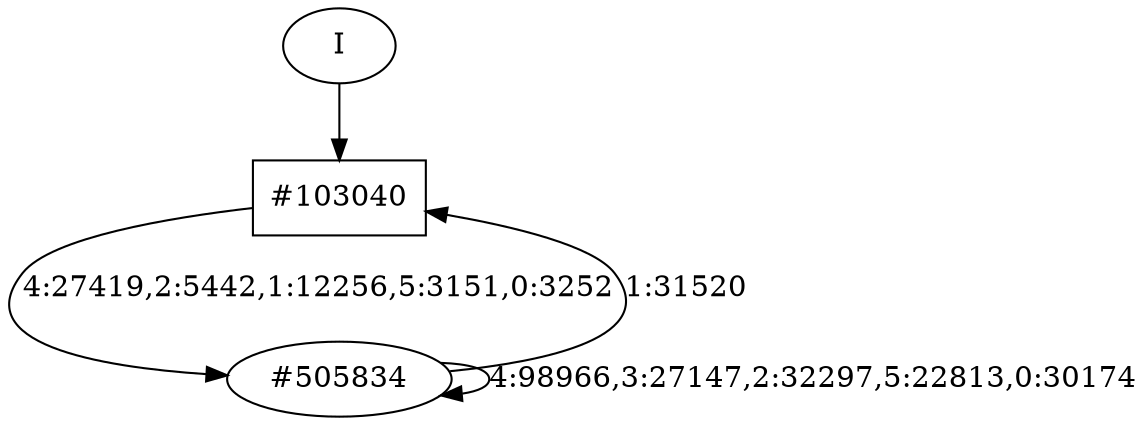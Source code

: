 // produced with flexfringe from git commitd1cf04ada0831d0605a3651971ef9a02091d8823
// dfasat/flexfringe -h=kldistance -d=kl_data -o=experiments/flexfringe_pautomac_study/flexfringe_data/exp6_n5_x0_w1_a1_b1_f1_I0_J0_K0_t1_l0_p1_475dfa -n=5 -x=0 -w=1 -a=1 -b=1 -f=1 -I=0 -J=0 -K=0 -t=1 -l=0 -p=1.475 /Users/nicholasrenninger/Google Drive/Grad School/specification learning/code/DPFA_DTS_product_experiment/dfasatInvestigations/experiments/flexfringe_pautomac_study/flexfringe_data/flexfringe_pautomac_study_train 
digraph DFA {
	0 [label="root" shape=box];
		I -> 0;
	0 [ label="#103040"  ];
		0 -> 1 [label="4:27419,2:5442,1:12256,5:3151,0:3252"  ];
	1 [ label="#505834"  ];
		1 -> 0 [label="1:31520"  ];
		1 -> 1 [label="4:98966,3:27147,2:32297,5:22813,0:30174"  ];
}
